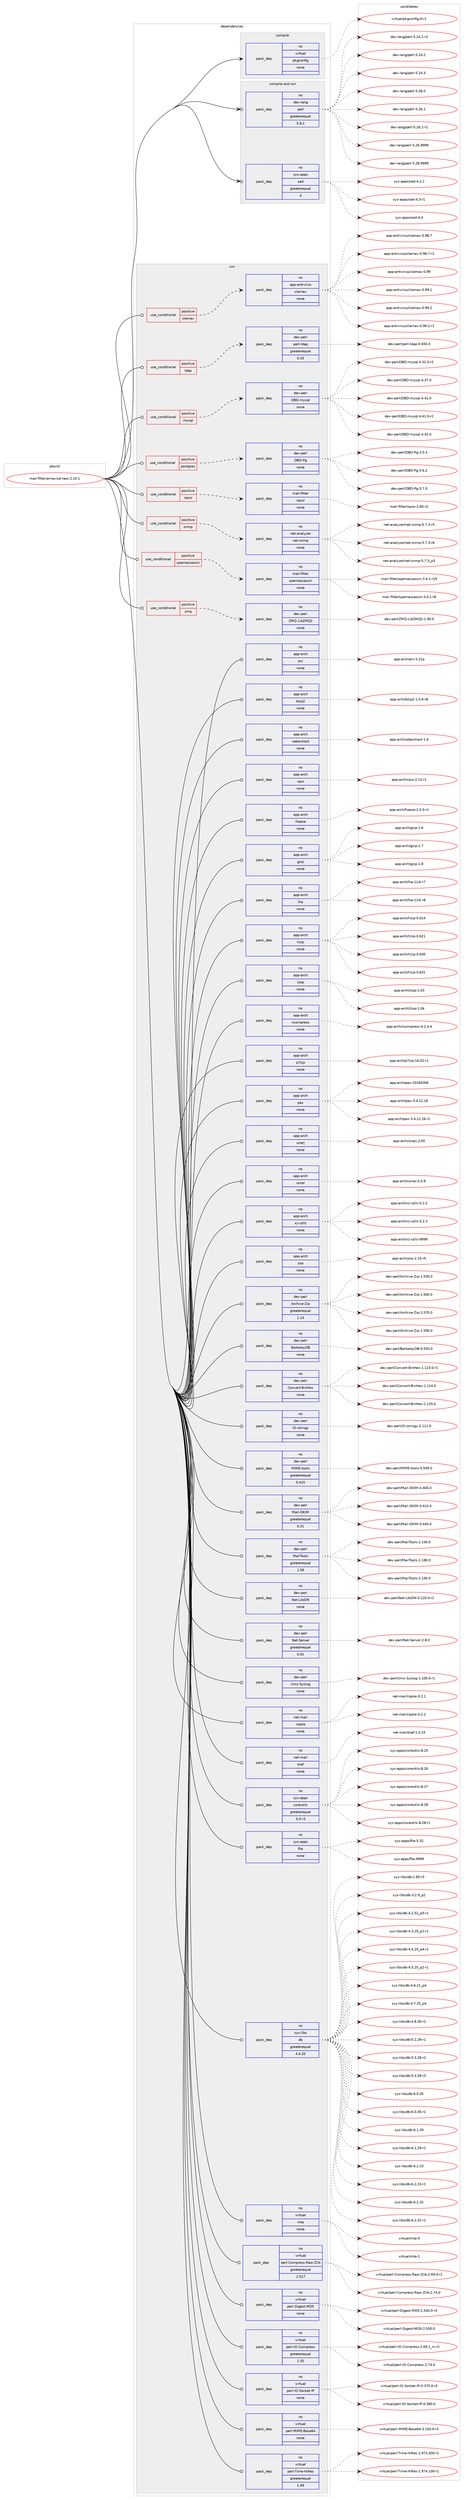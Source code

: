 digraph prolog {

# *************
# Graph options
# *************

newrank=true;
concentrate=true;
compound=true;
graph [rankdir=LR,fontname=Helvetica,fontsize=10,ranksep=1.5];#, ranksep=2.5, nodesep=0.2];
edge  [arrowhead=vee];
node  [fontname=Helvetica,fontsize=10];

# **********
# The ebuild
# **********

subgraph cluster_leftcol {
color=gray;
rank=same;
label=<<i>ebuild</i>>;
id [label="mail-filter/amavisd-new-2.10.1", color=red, width=4, href="../mail-filter/amavisd-new-2.10.1.svg"];
}

# ****************
# The dependencies
# ****************

subgraph cluster_midcol {
color=gray;
label=<<i>dependencies</i>>;
subgraph cluster_compile {
fillcolor="#eeeeee";
style=filled;
label=<<i>compile</i>>;
subgraph pack251275 {
dependency341752 [label=<<TABLE BORDER="0" CELLBORDER="1" CELLSPACING="0" CELLPADDING="4" WIDTH="220"><TR><TD ROWSPAN="6" CELLPADDING="30">pack_dep</TD></TR><TR><TD WIDTH="110">no</TD></TR><TR><TD>virtual</TD></TR><TR><TD>pkgconfig</TD></TR><TR><TD>none</TD></TR><TR><TD></TD></TR></TABLE>>, shape=none, color=blue];
}
id:e -> dependency341752:w [weight=20,style="solid",arrowhead="vee"];
}
subgraph cluster_compileandrun {
fillcolor="#eeeeee";
style=filled;
label=<<i>compile and run</i>>;
subgraph pack251276 {
dependency341753 [label=<<TABLE BORDER="0" CELLBORDER="1" CELLSPACING="0" CELLPADDING="4" WIDTH="220"><TR><TD ROWSPAN="6" CELLPADDING="30">pack_dep</TD></TR><TR><TD WIDTH="110">no</TD></TR><TR><TD>dev-lang</TD></TR><TR><TD>perl</TD></TR><TR><TD>greaterequal</TD></TR><TR><TD>5.8.2</TD></TR></TABLE>>, shape=none, color=blue];
}
id:e -> dependency341753:w [weight=20,style="solid",arrowhead="odotvee"];
subgraph pack251277 {
dependency341754 [label=<<TABLE BORDER="0" CELLBORDER="1" CELLSPACING="0" CELLPADDING="4" WIDTH="220"><TR><TD ROWSPAN="6" CELLPADDING="30">pack_dep</TD></TR><TR><TD WIDTH="110">no</TD></TR><TR><TD>sys-apps</TD></TR><TR><TD>sed</TD></TR><TR><TD>greaterequal</TD></TR><TR><TD>4</TD></TR></TABLE>>, shape=none, color=blue];
}
id:e -> dependency341754:w [weight=20,style="solid",arrowhead="odotvee"];
}
subgraph cluster_run {
fillcolor="#eeeeee";
style=filled;
label=<<i>run</i>>;
subgraph cond85372 {
dependency341755 [label=<<TABLE BORDER="0" CELLBORDER="1" CELLSPACING="0" CELLPADDING="4"><TR><TD ROWSPAN="3" CELLPADDING="10">use_conditional</TD></TR><TR><TD>positive</TD></TR><TR><TD>clamav</TD></TR></TABLE>>, shape=none, color=red];
subgraph pack251278 {
dependency341756 [label=<<TABLE BORDER="0" CELLBORDER="1" CELLSPACING="0" CELLPADDING="4" WIDTH="220"><TR><TD ROWSPAN="6" CELLPADDING="30">pack_dep</TD></TR><TR><TD WIDTH="110">no</TD></TR><TR><TD>app-antivirus</TD></TR><TR><TD>clamav</TD></TR><TR><TD>none</TD></TR><TR><TD></TD></TR></TABLE>>, shape=none, color=blue];
}
dependency341755:e -> dependency341756:w [weight=20,style="dashed",arrowhead="vee"];
}
id:e -> dependency341755:w [weight=20,style="solid",arrowhead="odot"];
subgraph cond85373 {
dependency341757 [label=<<TABLE BORDER="0" CELLBORDER="1" CELLSPACING="0" CELLPADDING="4"><TR><TD ROWSPAN="3" CELLPADDING="10">use_conditional</TD></TR><TR><TD>positive</TD></TR><TR><TD>ldap</TD></TR></TABLE>>, shape=none, color=red];
subgraph pack251279 {
dependency341758 [label=<<TABLE BORDER="0" CELLBORDER="1" CELLSPACING="0" CELLPADDING="4" WIDTH="220"><TR><TD ROWSPAN="6" CELLPADDING="30">pack_dep</TD></TR><TR><TD WIDTH="110">no</TD></TR><TR><TD>dev-perl</TD></TR><TR><TD>perl-ldap</TD></TR><TR><TD>greaterequal</TD></TR><TR><TD>0.33</TD></TR></TABLE>>, shape=none, color=blue];
}
dependency341757:e -> dependency341758:w [weight=20,style="dashed",arrowhead="vee"];
}
id:e -> dependency341757:w [weight=20,style="solid",arrowhead="odot"];
subgraph cond85374 {
dependency341759 [label=<<TABLE BORDER="0" CELLBORDER="1" CELLSPACING="0" CELLPADDING="4"><TR><TD ROWSPAN="3" CELLPADDING="10">use_conditional</TD></TR><TR><TD>positive</TD></TR><TR><TD>mysql</TD></TR></TABLE>>, shape=none, color=red];
subgraph pack251280 {
dependency341760 [label=<<TABLE BORDER="0" CELLBORDER="1" CELLSPACING="0" CELLPADDING="4" WIDTH="220"><TR><TD ROWSPAN="6" CELLPADDING="30">pack_dep</TD></TR><TR><TD WIDTH="110">no</TD></TR><TR><TD>dev-perl</TD></TR><TR><TD>DBD-mysql</TD></TR><TR><TD>none</TD></TR><TR><TD></TD></TR></TABLE>>, shape=none, color=blue];
}
dependency341759:e -> dependency341760:w [weight=20,style="dashed",arrowhead="vee"];
}
id:e -> dependency341759:w [weight=20,style="solid",arrowhead="odot"];
subgraph cond85375 {
dependency341761 [label=<<TABLE BORDER="0" CELLBORDER="1" CELLSPACING="0" CELLPADDING="4"><TR><TD ROWSPAN="3" CELLPADDING="10">use_conditional</TD></TR><TR><TD>positive</TD></TR><TR><TD>postgres</TD></TR></TABLE>>, shape=none, color=red];
subgraph pack251281 {
dependency341762 [label=<<TABLE BORDER="0" CELLBORDER="1" CELLSPACING="0" CELLPADDING="4" WIDTH="220"><TR><TD ROWSPAN="6" CELLPADDING="30">pack_dep</TD></TR><TR><TD WIDTH="110">no</TD></TR><TR><TD>dev-perl</TD></TR><TR><TD>DBD-Pg</TD></TR><TR><TD>none</TD></TR><TR><TD></TD></TR></TABLE>>, shape=none, color=blue];
}
dependency341761:e -> dependency341762:w [weight=20,style="dashed",arrowhead="vee"];
}
id:e -> dependency341761:w [weight=20,style="solid",arrowhead="odot"];
subgraph cond85376 {
dependency341763 [label=<<TABLE BORDER="0" CELLBORDER="1" CELLSPACING="0" CELLPADDING="4"><TR><TD ROWSPAN="3" CELLPADDING="10">use_conditional</TD></TR><TR><TD>positive</TD></TR><TR><TD>razor</TD></TR></TABLE>>, shape=none, color=red];
subgraph pack251282 {
dependency341764 [label=<<TABLE BORDER="0" CELLBORDER="1" CELLSPACING="0" CELLPADDING="4" WIDTH="220"><TR><TD ROWSPAN="6" CELLPADDING="30">pack_dep</TD></TR><TR><TD WIDTH="110">no</TD></TR><TR><TD>mail-filter</TD></TR><TR><TD>razor</TD></TR><TR><TD>none</TD></TR><TR><TD></TD></TR></TABLE>>, shape=none, color=blue];
}
dependency341763:e -> dependency341764:w [weight=20,style="dashed",arrowhead="vee"];
}
id:e -> dependency341763:w [weight=20,style="solid",arrowhead="odot"];
subgraph cond85377 {
dependency341765 [label=<<TABLE BORDER="0" CELLBORDER="1" CELLSPACING="0" CELLPADDING="4"><TR><TD ROWSPAN="3" CELLPADDING="10">use_conditional</TD></TR><TR><TD>positive</TD></TR><TR><TD>snmp</TD></TR></TABLE>>, shape=none, color=red];
subgraph pack251283 {
dependency341766 [label=<<TABLE BORDER="0" CELLBORDER="1" CELLSPACING="0" CELLPADDING="4" WIDTH="220"><TR><TD ROWSPAN="6" CELLPADDING="30">pack_dep</TD></TR><TR><TD WIDTH="110">no</TD></TR><TR><TD>net-analyzer</TD></TR><TR><TD>net-snmp</TD></TR><TR><TD>none</TD></TR><TR><TD></TD></TR></TABLE>>, shape=none, color=blue];
}
dependency341765:e -> dependency341766:w [weight=20,style="dashed",arrowhead="vee"];
}
id:e -> dependency341765:w [weight=20,style="solid",arrowhead="odot"];
subgraph cond85378 {
dependency341767 [label=<<TABLE BORDER="0" CELLBORDER="1" CELLSPACING="0" CELLPADDING="4"><TR><TD ROWSPAN="3" CELLPADDING="10">use_conditional</TD></TR><TR><TD>positive</TD></TR><TR><TD>spamassassin</TD></TR></TABLE>>, shape=none, color=red];
subgraph pack251284 {
dependency341768 [label=<<TABLE BORDER="0" CELLBORDER="1" CELLSPACING="0" CELLPADDING="4" WIDTH="220"><TR><TD ROWSPAN="6" CELLPADDING="30">pack_dep</TD></TR><TR><TD WIDTH="110">no</TD></TR><TR><TD>mail-filter</TD></TR><TR><TD>spamassassin</TD></TR><TR><TD>none</TD></TR><TR><TD></TD></TR></TABLE>>, shape=none, color=blue];
}
dependency341767:e -> dependency341768:w [weight=20,style="dashed",arrowhead="vee"];
}
id:e -> dependency341767:w [weight=20,style="solid",arrowhead="odot"];
subgraph cond85379 {
dependency341769 [label=<<TABLE BORDER="0" CELLBORDER="1" CELLSPACING="0" CELLPADDING="4"><TR><TD ROWSPAN="3" CELLPADDING="10">use_conditional</TD></TR><TR><TD>positive</TD></TR><TR><TD>zmq</TD></TR></TABLE>>, shape=none, color=red];
subgraph pack251285 {
dependency341770 [label=<<TABLE BORDER="0" CELLBORDER="1" CELLSPACING="0" CELLPADDING="4" WIDTH="220"><TR><TD ROWSPAN="6" CELLPADDING="30">pack_dep</TD></TR><TR><TD WIDTH="110">no</TD></TR><TR><TD>dev-perl</TD></TR><TR><TD>ZMQ-LibZMQ2</TD></TR><TR><TD>none</TD></TR><TR><TD></TD></TR></TABLE>>, shape=none, color=blue];
}
dependency341769:e -> dependency341770:w [weight=20,style="dashed",arrowhead="vee"];
}
id:e -> dependency341769:w [weight=20,style="solid",arrowhead="odot"];
subgraph pack251286 {
dependency341771 [label=<<TABLE BORDER="0" CELLBORDER="1" CELLSPACING="0" CELLPADDING="4" WIDTH="220"><TR><TD ROWSPAN="6" CELLPADDING="30">pack_dep</TD></TR><TR><TD WIDTH="110">no</TD></TR><TR><TD>app-arch</TD></TR><TR><TD>arc</TD></TR><TR><TD>none</TD></TR><TR><TD></TD></TR></TABLE>>, shape=none, color=blue];
}
id:e -> dependency341771:w [weight=20,style="solid",arrowhead="odot"];
subgraph pack251287 {
dependency341772 [label=<<TABLE BORDER="0" CELLBORDER="1" CELLSPACING="0" CELLPADDING="4" WIDTH="220"><TR><TD ROWSPAN="6" CELLPADDING="30">pack_dep</TD></TR><TR><TD WIDTH="110">no</TD></TR><TR><TD>app-arch</TD></TR><TR><TD>bzip2</TD></TR><TR><TD>none</TD></TR><TR><TD></TD></TR></TABLE>>, shape=none, color=blue];
}
id:e -> dependency341772:w [weight=20,style="solid",arrowhead="odot"];
subgraph pack251288 {
dependency341773 [label=<<TABLE BORDER="0" CELLBORDER="1" CELLSPACING="0" CELLPADDING="4" WIDTH="220"><TR><TD ROWSPAN="6" CELLPADDING="30">pack_dep</TD></TR><TR><TD WIDTH="110">no</TD></TR><TR><TD>app-arch</TD></TR><TR><TD>cabextract</TD></TR><TR><TD>none</TD></TR><TR><TD></TD></TR></TABLE>>, shape=none, color=blue];
}
id:e -> dependency341773:w [weight=20,style="solid",arrowhead="odot"];
subgraph pack251289 {
dependency341774 [label=<<TABLE BORDER="0" CELLBORDER="1" CELLSPACING="0" CELLPADDING="4" WIDTH="220"><TR><TD ROWSPAN="6" CELLPADDING="30">pack_dep</TD></TR><TR><TD WIDTH="110">no</TD></TR><TR><TD>app-arch</TD></TR><TR><TD>cpio</TD></TR><TR><TD>none</TD></TR><TR><TD></TD></TR></TABLE>>, shape=none, color=blue];
}
id:e -> dependency341774:w [weight=20,style="solid",arrowhead="odot"];
subgraph pack251290 {
dependency341775 [label=<<TABLE BORDER="0" CELLBORDER="1" CELLSPACING="0" CELLPADDING="4" WIDTH="220"><TR><TD ROWSPAN="6" CELLPADDING="30">pack_dep</TD></TR><TR><TD WIDTH="110">no</TD></TR><TR><TD>app-arch</TD></TR><TR><TD>freeze</TD></TR><TR><TD>none</TD></TR><TR><TD></TD></TR></TABLE>>, shape=none, color=blue];
}
id:e -> dependency341775:w [weight=20,style="solid",arrowhead="odot"];
subgraph pack251291 {
dependency341776 [label=<<TABLE BORDER="0" CELLBORDER="1" CELLSPACING="0" CELLPADDING="4" WIDTH="220"><TR><TD ROWSPAN="6" CELLPADDING="30">pack_dep</TD></TR><TR><TD WIDTH="110">no</TD></TR><TR><TD>app-arch</TD></TR><TR><TD>gzip</TD></TR><TR><TD>none</TD></TR><TR><TD></TD></TR></TABLE>>, shape=none, color=blue];
}
id:e -> dependency341776:w [weight=20,style="solid",arrowhead="odot"];
subgraph pack251292 {
dependency341777 [label=<<TABLE BORDER="0" CELLBORDER="1" CELLSPACING="0" CELLPADDING="4" WIDTH="220"><TR><TD ROWSPAN="6" CELLPADDING="30">pack_dep</TD></TR><TR><TD WIDTH="110">no</TD></TR><TR><TD>app-arch</TD></TR><TR><TD>lha</TD></TR><TR><TD>none</TD></TR><TR><TD></TD></TR></TABLE>>, shape=none, color=blue];
}
id:e -> dependency341777:w [weight=20,style="solid",arrowhead="odot"];
subgraph pack251293 {
dependency341778 [label=<<TABLE BORDER="0" CELLBORDER="1" CELLSPACING="0" CELLPADDING="4" WIDTH="220"><TR><TD ROWSPAN="6" CELLPADDING="30">pack_dep</TD></TR><TR><TD WIDTH="110">no</TD></TR><TR><TD>app-arch</TD></TR><TR><TD>lrzip</TD></TR><TR><TD>none</TD></TR><TR><TD></TD></TR></TABLE>>, shape=none, color=blue];
}
id:e -> dependency341778:w [weight=20,style="solid",arrowhead="odot"];
subgraph pack251294 {
dependency341779 [label=<<TABLE BORDER="0" CELLBORDER="1" CELLSPACING="0" CELLPADDING="4" WIDTH="220"><TR><TD ROWSPAN="6" CELLPADDING="30">pack_dep</TD></TR><TR><TD WIDTH="110">no</TD></TR><TR><TD>app-arch</TD></TR><TR><TD>lzop</TD></TR><TR><TD>none</TD></TR><TR><TD></TD></TR></TABLE>>, shape=none, color=blue];
}
id:e -> dependency341779:w [weight=20,style="solid",arrowhead="odot"];
subgraph pack251295 {
dependency341780 [label=<<TABLE BORDER="0" CELLBORDER="1" CELLSPACING="0" CELLPADDING="4" WIDTH="220"><TR><TD ROWSPAN="6" CELLPADDING="30">pack_dep</TD></TR><TR><TD WIDTH="110">no</TD></TR><TR><TD>app-arch</TD></TR><TR><TD>ncompress</TD></TR><TR><TD>none</TD></TR><TR><TD></TD></TR></TABLE>>, shape=none, color=blue];
}
id:e -> dependency341780:w [weight=20,style="solid",arrowhead="odot"];
subgraph pack251296 {
dependency341781 [label=<<TABLE BORDER="0" CELLBORDER="1" CELLSPACING="0" CELLPADDING="4" WIDTH="220"><TR><TD ROWSPAN="6" CELLPADDING="30">pack_dep</TD></TR><TR><TD WIDTH="110">no</TD></TR><TR><TD>app-arch</TD></TR><TR><TD>p7zip</TD></TR><TR><TD>none</TD></TR><TR><TD></TD></TR></TABLE>>, shape=none, color=blue];
}
id:e -> dependency341781:w [weight=20,style="solid",arrowhead="odot"];
subgraph pack251297 {
dependency341782 [label=<<TABLE BORDER="0" CELLBORDER="1" CELLSPACING="0" CELLPADDING="4" WIDTH="220"><TR><TD ROWSPAN="6" CELLPADDING="30">pack_dep</TD></TR><TR><TD WIDTH="110">no</TD></TR><TR><TD>app-arch</TD></TR><TR><TD>pax</TD></TR><TR><TD>none</TD></TR><TR><TD></TD></TR></TABLE>>, shape=none, color=blue];
}
id:e -> dependency341782:w [weight=20,style="solid",arrowhead="odot"];
subgraph pack251298 {
dependency341783 [label=<<TABLE BORDER="0" CELLBORDER="1" CELLSPACING="0" CELLPADDING="4" WIDTH="220"><TR><TD ROWSPAN="6" CELLPADDING="30">pack_dep</TD></TR><TR><TD WIDTH="110">no</TD></TR><TR><TD>app-arch</TD></TR><TR><TD>unarj</TD></TR><TR><TD>none</TD></TR><TR><TD></TD></TR></TABLE>>, shape=none, color=blue];
}
id:e -> dependency341783:w [weight=20,style="solid",arrowhead="odot"];
subgraph pack251299 {
dependency341784 [label=<<TABLE BORDER="0" CELLBORDER="1" CELLSPACING="0" CELLPADDING="4" WIDTH="220"><TR><TD ROWSPAN="6" CELLPADDING="30">pack_dep</TD></TR><TR><TD WIDTH="110">no</TD></TR><TR><TD>app-arch</TD></TR><TR><TD>unrar</TD></TR><TR><TD>none</TD></TR><TR><TD></TD></TR></TABLE>>, shape=none, color=blue];
}
id:e -> dependency341784:w [weight=20,style="solid",arrowhead="odot"];
subgraph pack251300 {
dependency341785 [label=<<TABLE BORDER="0" CELLBORDER="1" CELLSPACING="0" CELLPADDING="4" WIDTH="220"><TR><TD ROWSPAN="6" CELLPADDING="30">pack_dep</TD></TR><TR><TD WIDTH="110">no</TD></TR><TR><TD>app-arch</TD></TR><TR><TD>xz-utils</TD></TR><TR><TD>none</TD></TR><TR><TD></TD></TR></TABLE>>, shape=none, color=blue];
}
id:e -> dependency341785:w [weight=20,style="solid",arrowhead="odot"];
subgraph pack251301 {
dependency341786 [label=<<TABLE BORDER="0" CELLBORDER="1" CELLSPACING="0" CELLPADDING="4" WIDTH="220"><TR><TD ROWSPAN="6" CELLPADDING="30">pack_dep</TD></TR><TR><TD WIDTH="110">no</TD></TR><TR><TD>app-arch</TD></TR><TR><TD>zoo</TD></TR><TR><TD>none</TD></TR><TR><TD></TD></TR></TABLE>>, shape=none, color=blue];
}
id:e -> dependency341786:w [weight=20,style="solid",arrowhead="odot"];
subgraph pack251302 {
dependency341787 [label=<<TABLE BORDER="0" CELLBORDER="1" CELLSPACING="0" CELLPADDING="4" WIDTH="220"><TR><TD ROWSPAN="6" CELLPADDING="30">pack_dep</TD></TR><TR><TD WIDTH="110">no</TD></TR><TR><TD>dev-perl</TD></TR><TR><TD>Archive-Zip</TD></TR><TR><TD>greaterequal</TD></TR><TR><TD>1.14</TD></TR></TABLE>>, shape=none, color=blue];
}
id:e -> dependency341787:w [weight=20,style="solid",arrowhead="odot"];
subgraph pack251303 {
dependency341788 [label=<<TABLE BORDER="0" CELLBORDER="1" CELLSPACING="0" CELLPADDING="4" WIDTH="220"><TR><TD ROWSPAN="6" CELLPADDING="30">pack_dep</TD></TR><TR><TD WIDTH="110">no</TD></TR><TR><TD>dev-perl</TD></TR><TR><TD>BerkeleyDB</TD></TR><TR><TD>none</TD></TR><TR><TD></TD></TR></TABLE>>, shape=none, color=blue];
}
id:e -> dependency341788:w [weight=20,style="solid",arrowhead="odot"];
subgraph pack251304 {
dependency341789 [label=<<TABLE BORDER="0" CELLBORDER="1" CELLSPACING="0" CELLPADDING="4" WIDTH="220"><TR><TD ROWSPAN="6" CELLPADDING="30">pack_dep</TD></TR><TR><TD WIDTH="110">no</TD></TR><TR><TD>dev-perl</TD></TR><TR><TD>Convert-BinHex</TD></TR><TR><TD>none</TD></TR><TR><TD></TD></TR></TABLE>>, shape=none, color=blue];
}
id:e -> dependency341789:w [weight=20,style="solid",arrowhead="odot"];
subgraph pack251305 {
dependency341790 [label=<<TABLE BORDER="0" CELLBORDER="1" CELLSPACING="0" CELLPADDING="4" WIDTH="220"><TR><TD ROWSPAN="6" CELLPADDING="30">pack_dep</TD></TR><TR><TD WIDTH="110">no</TD></TR><TR><TD>dev-perl</TD></TR><TR><TD>IO-stringy</TD></TR><TR><TD>none</TD></TR><TR><TD></TD></TR></TABLE>>, shape=none, color=blue];
}
id:e -> dependency341790:w [weight=20,style="solid",arrowhead="odot"];
subgraph pack251306 {
dependency341791 [label=<<TABLE BORDER="0" CELLBORDER="1" CELLSPACING="0" CELLPADDING="4" WIDTH="220"><TR><TD ROWSPAN="6" CELLPADDING="30">pack_dep</TD></TR><TR><TD WIDTH="110">no</TD></TR><TR><TD>dev-perl</TD></TR><TR><TD>MIME-tools</TD></TR><TR><TD>greaterequal</TD></TR><TR><TD>5.415</TD></TR></TABLE>>, shape=none, color=blue];
}
id:e -> dependency341791:w [weight=20,style="solid",arrowhead="odot"];
subgraph pack251307 {
dependency341792 [label=<<TABLE BORDER="0" CELLBORDER="1" CELLSPACING="0" CELLPADDING="4" WIDTH="220"><TR><TD ROWSPAN="6" CELLPADDING="30">pack_dep</TD></TR><TR><TD WIDTH="110">no</TD></TR><TR><TD>dev-perl</TD></TR><TR><TD>Mail-DKIM</TD></TR><TR><TD>greaterequal</TD></TR><TR><TD>0.31</TD></TR></TABLE>>, shape=none, color=blue];
}
id:e -> dependency341792:w [weight=20,style="solid",arrowhead="odot"];
subgraph pack251308 {
dependency341793 [label=<<TABLE BORDER="0" CELLBORDER="1" CELLSPACING="0" CELLPADDING="4" WIDTH="220"><TR><TD ROWSPAN="6" CELLPADDING="30">pack_dep</TD></TR><TR><TD WIDTH="110">no</TD></TR><TR><TD>dev-perl</TD></TR><TR><TD>MailTools</TD></TR><TR><TD>greaterequal</TD></TR><TR><TD>1.58</TD></TR></TABLE>>, shape=none, color=blue];
}
id:e -> dependency341793:w [weight=20,style="solid",arrowhead="odot"];
subgraph pack251309 {
dependency341794 [label=<<TABLE BORDER="0" CELLBORDER="1" CELLSPACING="0" CELLPADDING="4" WIDTH="220"><TR><TD ROWSPAN="6" CELLPADDING="30">pack_dep</TD></TR><TR><TD WIDTH="110">no</TD></TR><TR><TD>dev-perl</TD></TR><TR><TD>Net-LibIDN</TD></TR><TR><TD>none</TD></TR><TR><TD></TD></TR></TABLE>>, shape=none, color=blue];
}
id:e -> dependency341794:w [weight=20,style="solid",arrowhead="odot"];
subgraph pack251310 {
dependency341795 [label=<<TABLE BORDER="0" CELLBORDER="1" CELLSPACING="0" CELLPADDING="4" WIDTH="220"><TR><TD ROWSPAN="6" CELLPADDING="30">pack_dep</TD></TR><TR><TD WIDTH="110">no</TD></TR><TR><TD>dev-perl</TD></TR><TR><TD>Net-Server</TD></TR><TR><TD>greaterequal</TD></TR><TR><TD>0.91</TD></TR></TABLE>>, shape=none, color=blue];
}
id:e -> dependency341795:w [weight=20,style="solid",arrowhead="odot"];
subgraph pack251311 {
dependency341796 [label=<<TABLE BORDER="0" CELLBORDER="1" CELLSPACING="0" CELLPADDING="4" WIDTH="220"><TR><TD ROWSPAN="6" CELLPADDING="30">pack_dep</TD></TR><TR><TD WIDTH="110">no</TD></TR><TR><TD>dev-perl</TD></TR><TR><TD>Unix-Syslog</TD></TR><TR><TD>none</TD></TR><TR><TD></TD></TR></TABLE>>, shape=none, color=blue];
}
id:e -> dependency341796:w [weight=20,style="solid",arrowhead="odot"];
subgraph pack251312 {
dependency341797 [label=<<TABLE BORDER="0" CELLBORDER="1" CELLSPACING="0" CELLPADDING="4" WIDTH="220"><TR><TD ROWSPAN="6" CELLPADDING="30">pack_dep</TD></TR><TR><TD WIDTH="110">no</TD></TR><TR><TD>net-mail</TD></TR><TR><TD>ripole</TD></TR><TR><TD>none</TD></TR><TR><TD></TD></TR></TABLE>>, shape=none, color=blue];
}
id:e -> dependency341797:w [weight=20,style="solid",arrowhead="odot"];
subgraph pack251313 {
dependency341798 [label=<<TABLE BORDER="0" CELLBORDER="1" CELLSPACING="0" CELLPADDING="4" WIDTH="220"><TR><TD ROWSPAN="6" CELLPADDING="30">pack_dep</TD></TR><TR><TD WIDTH="110">no</TD></TR><TR><TD>net-mail</TD></TR><TR><TD>tnef</TD></TR><TR><TD>none</TD></TR><TR><TD></TD></TR></TABLE>>, shape=none, color=blue];
}
id:e -> dependency341798:w [weight=20,style="solid",arrowhead="odot"];
subgraph pack251314 {
dependency341799 [label=<<TABLE BORDER="0" CELLBORDER="1" CELLSPACING="0" CELLPADDING="4" WIDTH="220"><TR><TD ROWSPAN="6" CELLPADDING="30">pack_dep</TD></TR><TR><TD WIDTH="110">no</TD></TR><TR><TD>sys-apps</TD></TR><TR><TD>coreutils</TD></TR><TR><TD>greaterequal</TD></TR><TR><TD>5.0-r3</TD></TR></TABLE>>, shape=none, color=blue];
}
id:e -> dependency341799:w [weight=20,style="solid",arrowhead="odot"];
subgraph pack251315 {
dependency341800 [label=<<TABLE BORDER="0" CELLBORDER="1" CELLSPACING="0" CELLPADDING="4" WIDTH="220"><TR><TD ROWSPAN="6" CELLPADDING="30">pack_dep</TD></TR><TR><TD WIDTH="110">no</TD></TR><TR><TD>sys-apps</TD></TR><TR><TD>file</TD></TR><TR><TD>none</TD></TR><TR><TD></TD></TR></TABLE>>, shape=none, color=blue];
}
id:e -> dependency341800:w [weight=20,style="solid",arrowhead="odot"];
subgraph pack251316 {
dependency341801 [label=<<TABLE BORDER="0" CELLBORDER="1" CELLSPACING="0" CELLPADDING="4" WIDTH="220"><TR><TD ROWSPAN="6" CELLPADDING="30">pack_dep</TD></TR><TR><TD WIDTH="110">no</TD></TR><TR><TD>sys-libs</TD></TR><TR><TD>db</TD></TR><TR><TD>greaterequal</TD></TR><TR><TD>4.4.20</TD></TR></TABLE>>, shape=none, color=blue];
}
id:e -> dependency341801:w [weight=20,style="solid",arrowhead="odot"];
subgraph pack251317 {
dependency341802 [label=<<TABLE BORDER="0" CELLBORDER="1" CELLSPACING="0" CELLPADDING="4" WIDTH="220"><TR><TD ROWSPAN="6" CELLPADDING="30">pack_dep</TD></TR><TR><TD WIDTH="110">no</TD></TR><TR><TD>virtual</TD></TR><TR><TD>mta</TD></TR><TR><TD>none</TD></TR><TR><TD></TD></TR></TABLE>>, shape=none, color=blue];
}
id:e -> dependency341802:w [weight=20,style="solid",arrowhead="odot"];
subgraph pack251318 {
dependency341803 [label=<<TABLE BORDER="0" CELLBORDER="1" CELLSPACING="0" CELLPADDING="4" WIDTH="220"><TR><TD ROWSPAN="6" CELLPADDING="30">pack_dep</TD></TR><TR><TD WIDTH="110">no</TD></TR><TR><TD>virtual</TD></TR><TR><TD>perl-Compress-Raw-Zlib</TD></TR><TR><TD>greaterequal</TD></TR><TR><TD>2.017</TD></TR></TABLE>>, shape=none, color=blue];
}
id:e -> dependency341803:w [weight=20,style="solid",arrowhead="odot"];
subgraph pack251319 {
dependency341804 [label=<<TABLE BORDER="0" CELLBORDER="1" CELLSPACING="0" CELLPADDING="4" WIDTH="220"><TR><TD ROWSPAN="6" CELLPADDING="30">pack_dep</TD></TR><TR><TD WIDTH="110">no</TD></TR><TR><TD>virtual</TD></TR><TR><TD>perl-Digest-MD5</TD></TR><TR><TD>none</TD></TR><TR><TD></TD></TR></TABLE>>, shape=none, color=blue];
}
id:e -> dependency341804:w [weight=20,style="solid",arrowhead="odot"];
subgraph pack251320 {
dependency341805 [label=<<TABLE BORDER="0" CELLBORDER="1" CELLSPACING="0" CELLPADDING="4" WIDTH="220"><TR><TD ROWSPAN="6" CELLPADDING="30">pack_dep</TD></TR><TR><TD WIDTH="110">no</TD></TR><TR><TD>virtual</TD></TR><TR><TD>perl-IO-Compress</TD></TR><TR><TD>greaterequal</TD></TR><TR><TD>1.35</TD></TR></TABLE>>, shape=none, color=blue];
}
id:e -> dependency341805:w [weight=20,style="solid",arrowhead="odot"];
subgraph pack251321 {
dependency341806 [label=<<TABLE BORDER="0" CELLBORDER="1" CELLSPACING="0" CELLPADDING="4" WIDTH="220"><TR><TD ROWSPAN="6" CELLPADDING="30">pack_dep</TD></TR><TR><TD WIDTH="110">no</TD></TR><TR><TD>virtual</TD></TR><TR><TD>perl-IO-Socket-IP</TD></TR><TR><TD>none</TD></TR><TR><TD></TD></TR></TABLE>>, shape=none, color=blue];
}
id:e -> dependency341806:w [weight=20,style="solid",arrowhead="odot"];
subgraph pack251322 {
dependency341807 [label=<<TABLE BORDER="0" CELLBORDER="1" CELLSPACING="0" CELLPADDING="4" WIDTH="220"><TR><TD ROWSPAN="6" CELLPADDING="30">pack_dep</TD></TR><TR><TD WIDTH="110">no</TD></TR><TR><TD>virtual</TD></TR><TR><TD>perl-MIME-Base64</TD></TR><TR><TD>none</TD></TR><TR><TD></TD></TR></TABLE>>, shape=none, color=blue];
}
id:e -> dependency341807:w [weight=20,style="solid",arrowhead="odot"];
subgraph pack251323 {
dependency341808 [label=<<TABLE BORDER="0" CELLBORDER="1" CELLSPACING="0" CELLPADDING="4" WIDTH="220"><TR><TD ROWSPAN="6" CELLPADDING="30">pack_dep</TD></TR><TR><TD WIDTH="110">no</TD></TR><TR><TD>virtual</TD></TR><TR><TD>perl-Time-HiRes</TD></TR><TR><TD>greaterequal</TD></TR><TR><TD>1.49</TD></TR></TABLE>>, shape=none, color=blue];
}
id:e -> dependency341808:w [weight=20,style="solid",arrowhead="odot"];
}
}

# **************
# The candidates
# **************

subgraph cluster_choices {
rank=same;
color=gray;
label=<<i>candidates</i>>;

subgraph choice251275 {
color=black;
nodesep=1;
choice11810511411611797108471121071039911111010210510345484511449 [label="virtual/pkgconfig-0-r1", color=red, width=4,href="../virtual/pkgconfig-0-r1.svg"];
dependency341752:e -> choice11810511411611797108471121071039911111010210510345484511449:w [style=dotted,weight="100"];
}
subgraph choice251276 {
color=black;
nodesep=1;
choice100101118451089711010347112101114108455346505246494511450 [label="dev-lang/perl-5.24.1-r2", color=red, width=4,href="../dev-lang/perl-5.24.1-r2.svg"];
choice10010111845108971101034711210111410845534650524650 [label="dev-lang/perl-5.24.2", color=red, width=4,href="../dev-lang/perl-5.24.2.svg"];
choice10010111845108971101034711210111410845534650524651 [label="dev-lang/perl-5.24.3", color=red, width=4,href="../dev-lang/perl-5.24.3.svg"];
choice10010111845108971101034711210111410845534650544648 [label="dev-lang/perl-5.26.0", color=red, width=4,href="../dev-lang/perl-5.26.0.svg"];
choice10010111845108971101034711210111410845534650544649 [label="dev-lang/perl-5.26.1", color=red, width=4,href="../dev-lang/perl-5.26.1.svg"];
choice100101118451089711010347112101114108455346505446494511449 [label="dev-lang/perl-5.26.1-r1", color=red, width=4,href="../dev-lang/perl-5.26.1-r1.svg"];
choice10010111845108971101034711210111410845534650544657575757 [label="dev-lang/perl-5.26.9999", color=red, width=4,href="../dev-lang/perl-5.26.9999.svg"];
choice10010111845108971101034711210111410845534650564657575757 [label="dev-lang/perl-5.28.9999", color=red, width=4,href="../dev-lang/perl-5.28.9999.svg"];
dependency341753:e -> choice100101118451089711010347112101114108455346505246494511450:w [style=dotted,weight="100"];
dependency341753:e -> choice10010111845108971101034711210111410845534650524650:w [style=dotted,weight="100"];
dependency341753:e -> choice10010111845108971101034711210111410845534650524651:w [style=dotted,weight="100"];
dependency341753:e -> choice10010111845108971101034711210111410845534650544648:w [style=dotted,weight="100"];
dependency341753:e -> choice10010111845108971101034711210111410845534650544649:w [style=dotted,weight="100"];
dependency341753:e -> choice100101118451089711010347112101114108455346505446494511449:w [style=dotted,weight="100"];
dependency341753:e -> choice10010111845108971101034711210111410845534650544657575757:w [style=dotted,weight="100"];
dependency341753:e -> choice10010111845108971101034711210111410845534650564657575757:w [style=dotted,weight="100"];
}
subgraph choice251277 {
color=black;
nodesep=1;
choice115121115459711211211547115101100455246504650 [label="sys-apps/sed-4.2.2", color=red, width=4,href="../sys-apps/sed-4.2.2.svg"];
choice115121115459711211211547115101100455246514511449 [label="sys-apps/sed-4.3-r1", color=red, width=4,href="../sys-apps/sed-4.3-r1.svg"];
choice11512111545971121121154711510110045524652 [label="sys-apps/sed-4.4", color=red, width=4,href="../sys-apps/sed-4.4.svg"];
dependency341754:e -> choice115121115459711211211547115101100455246504650:w [style=dotted,weight="100"];
dependency341754:e -> choice115121115459711211211547115101100455246514511449:w [style=dotted,weight="100"];
dependency341754:e -> choice11512111545971121121154711510110045524652:w [style=dotted,weight="100"];
}
subgraph choice251278 {
color=black;
nodesep=1;
choice9711211245971101161051181051141171154799108971099711845484657564655 [label="app-antivirus/clamav-0.98.7", color=red, width=4,href="../app-antivirus/clamav-0.98.7.svg"];
choice97112112459711011610511810511411711547991089710997118454846575646554511449 [label="app-antivirus/clamav-0.98.7-r1", color=red, width=4,href="../app-antivirus/clamav-0.98.7-r1.svg"];
choice971121124597110116105118105114117115479910897109971184548465757 [label="app-antivirus/clamav-0.99", color=red, width=4,href="../app-antivirus/clamav-0.99.svg"];
choice9711211245971101161051181051141171154799108971099711845484657574649 [label="app-antivirus/clamav-0.99.1", color=red, width=4,href="../app-antivirus/clamav-0.99.1.svg"];
choice9711211245971101161051181051141171154799108971099711845484657574650 [label="app-antivirus/clamav-0.99.2", color=red, width=4,href="../app-antivirus/clamav-0.99.2.svg"];
choice97112112459711011610511810511411711547991089710997118454846575746504511449 [label="app-antivirus/clamav-0.99.2-r1", color=red, width=4,href="../app-antivirus/clamav-0.99.2-r1.svg"];
dependency341756:e -> choice9711211245971101161051181051141171154799108971099711845484657564655:w [style=dotted,weight="100"];
dependency341756:e -> choice97112112459711011610511810511411711547991089710997118454846575646554511449:w [style=dotted,weight="100"];
dependency341756:e -> choice971121124597110116105118105114117115479910897109971184548465757:w [style=dotted,weight="100"];
dependency341756:e -> choice9711211245971101161051181051141171154799108971099711845484657574649:w [style=dotted,weight="100"];
dependency341756:e -> choice9711211245971101161051181051141171154799108971099711845484657574650:w [style=dotted,weight="100"];
dependency341756:e -> choice97112112459711011610511810511411711547991089710997118454846575746504511449:w [style=dotted,weight="100"];
}
subgraph choice251279 {
color=black;
nodesep=1;
choice100101118451121011141084711210111410845108100971124548465453484648 [label="dev-perl/perl-ldap-0.650.0", color=red, width=4,href="../dev-perl/perl-ldap-0.650.0.svg"];
dependency341758:e -> choice100101118451121011141084711210111410845108100971124548465453484648:w [style=dotted,weight="100"];
}
subgraph choice251280 {
color=black;
nodesep=1;
choice100101118451121011141084768666845109121115113108455246515046484511450 [label="dev-perl/DBD-mysql-4.32.0-r2", color=red, width=4,href="../dev-perl/DBD-mysql-4.32.0-r2.svg"];
choice10010111845112101114108476866684510912111511310845524651554648 [label="dev-perl/DBD-mysql-4.37.0", color=red, width=4,href="../dev-perl/DBD-mysql-4.37.0.svg"];
choice10010111845112101114108476866684510912111511310845524652494648 [label="dev-perl/DBD-mysql-4.41.0", color=red, width=4,href="../dev-perl/DBD-mysql-4.41.0.svg"];
choice100101118451121011141084768666845109121115113108455246524946484511450 [label="dev-perl/DBD-mysql-4.41.0-r2", color=red, width=4,href="../dev-perl/DBD-mysql-4.41.0-r2.svg"];
choice10010111845112101114108476866684510912111511310845524652504648 [label="dev-perl/DBD-mysql-4.42.0", color=red, width=4,href="../dev-perl/DBD-mysql-4.42.0.svg"];
dependency341760:e -> choice100101118451121011141084768666845109121115113108455246515046484511450:w [style=dotted,weight="100"];
dependency341760:e -> choice10010111845112101114108476866684510912111511310845524651554648:w [style=dotted,weight="100"];
dependency341760:e -> choice10010111845112101114108476866684510912111511310845524652494648:w [style=dotted,weight="100"];
dependency341760:e -> choice100101118451121011141084768666845109121115113108455246524946484511450:w [style=dotted,weight="100"];
dependency341760:e -> choice10010111845112101114108476866684510912111511310845524652504648:w [style=dotted,weight="100"];
}
subgraph choice251281 {
color=black;
nodesep=1;
choice10010111845112101114108476866684580103455146534651 [label="dev-perl/DBD-Pg-3.5.3", color=red, width=4,href="../dev-perl/DBD-Pg-3.5.3.svg"];
choice10010111845112101114108476866684580103455146544650 [label="dev-perl/DBD-Pg-3.6.2", color=red, width=4,href="../dev-perl/DBD-Pg-3.6.2.svg"];
choice10010111845112101114108476866684580103455146554648 [label="dev-perl/DBD-Pg-3.7.0", color=red, width=4,href="../dev-perl/DBD-Pg-3.7.0.svg"];
dependency341762:e -> choice10010111845112101114108476866684580103455146534651:w [style=dotted,weight="100"];
dependency341762:e -> choice10010111845112101114108476866684580103455146544650:w [style=dotted,weight="100"];
dependency341762:e -> choice10010111845112101114108476866684580103455146554648:w [style=dotted,weight="100"];
}
subgraph choice251282 {
color=black;
nodesep=1;
choice1099710510845102105108116101114471149712211111445504656534511450 [label="mail-filter/razor-2.85-r2", color=red, width=4,href="../mail-filter/razor-2.85-r2.svg"];
dependency341764:e -> choice1099710510845102105108116101114471149712211111445504656534511450:w [style=dotted,weight="100"];
}
subgraph choice251283 {
color=black;
nodesep=1;
choice11010111645971109710812112210111447110101116451151101091124553465546514511453 [label="net-analyzer/net-snmp-5.7.3-r5", color=red, width=4,href="../net-analyzer/net-snmp-5.7.3-r5.svg"];
choice11010111645971109710812112210111447110101116451151101091124553465546514511454 [label="net-analyzer/net-snmp-5.7.3-r6", color=red, width=4,href="../net-analyzer/net-snmp-5.7.3-r6.svg"];
choice11010111645971109710812112210111447110101116451151101091124553465546519511251 [label="net-analyzer/net-snmp-5.7.3_p3", color=red, width=4,href="../net-analyzer/net-snmp-5.7.3_p3.svg"];
dependency341766:e -> choice11010111645971109710812112210111447110101116451151101091124553465546514511453:w [style=dotted,weight="100"];
dependency341766:e -> choice11010111645971109710812112210111447110101116451151101091124553465546514511454:w [style=dotted,weight="100"];
dependency341766:e -> choice11010111645971109710812112210111447110101116451151101091124553465546519511251:w [style=dotted,weight="100"];
}
subgraph choice251284 {
color=black;
nodesep=1;
choice109971051084510210510811610111447115112971099711511597115115105110455146524649451144957 [label="mail-filter/spamassassin-3.4.1-r19", color=red, width=4,href="../mail-filter/spamassassin-3.4.1-r19.svg"];
choice1099710510845102105108116101114471151129710997115115971151151051104551465246494511456 [label="mail-filter/spamassassin-3.4.1-r8", color=red, width=4,href="../mail-filter/spamassassin-3.4.1-r8.svg"];
dependency341768:e -> choice109971051084510210510811610111447115112971099711511597115115105110455146524649451144957:w [style=dotted,weight="100"];
dependency341768:e -> choice1099710510845102105108116101114471151129710997115115971151151051104551465246494511456:w [style=dotted,weight="100"];
}
subgraph choice251285 {
color=black;
nodesep=1;
choice10010111845112101114108479077814576105989077815045494657484648 [label="dev-perl/ZMQ-LibZMQ2-1.90.0", color=red, width=4,href="../dev-perl/ZMQ-LibZMQ2-1.90.0.svg"];
dependency341770:e -> choice10010111845112101114108479077814576105989077815045494657484648:w [style=dotted,weight="100"];
}
subgraph choice251286 {
color=black;
nodesep=1;
choice971121124597114991044797114994553465049112 [label="app-arch/arc-5.21p", color=red, width=4,href="../app-arch/arc-5.21p.svg"];
dependency341771:e -> choice971121124597114991044797114994553465049112:w [style=dotted,weight="100"];
}
subgraph choice251287 {
color=black;
nodesep=1;
choice971121124597114991044798122105112504549464846544511456 [label="app-arch/bzip2-1.0.6-r8", color=red, width=4,href="../app-arch/bzip2-1.0.6-r8.svg"];
dependency341772:e -> choice971121124597114991044798122105112504549464846544511456:w [style=dotted,weight="100"];
}
subgraph choice251288 {
color=black;
nodesep=1;
choice9711211245971149910447999798101120116114979911645494654 [label="app-arch/cabextract-1.6", color=red, width=4,href="../app-arch/cabextract-1.6.svg"];
dependency341773:e -> choice9711211245971149910447999798101120116114979911645494654:w [style=dotted,weight="100"];
}
subgraph choice251289 {
color=black;
nodesep=1;
choice97112112459711499104479911210511145504649504511449 [label="app-arch/cpio-2.12-r1", color=red, width=4,href="../app-arch/cpio-2.12-r1.svg"];
dependency341774:e -> choice97112112459711499104479911210511145504649504511449:w [style=dotted,weight="100"];
}
subgraph choice251290 {
color=black;
nodesep=1;
choice97112112459711499104471021141011011221014550465346484511449 [label="app-arch/freeze-2.5.0-r1", color=red, width=4,href="../app-arch/freeze-2.5.0-r1.svg"];
dependency341775:e -> choice97112112459711499104471021141011011221014550465346484511449:w [style=dotted,weight="100"];
}
subgraph choice251291 {
color=black;
nodesep=1;
choice971121124597114991044710312210511245494654 [label="app-arch/gzip-1.6", color=red, width=4,href="../app-arch/gzip-1.6.svg"];
choice971121124597114991044710312210511245494655 [label="app-arch/gzip-1.7", color=red, width=4,href="../app-arch/gzip-1.7.svg"];
choice971121124597114991044710312210511245494656 [label="app-arch/gzip-1.8", color=red, width=4,href="../app-arch/gzip-1.8.svg"];
dependency341776:e -> choice971121124597114991044710312210511245494654:w [style=dotted,weight="100"];
dependency341776:e -> choice971121124597114991044710312210511245494655:w [style=dotted,weight="100"];
dependency341776:e -> choice971121124597114991044710312210511245494656:w [style=dotted,weight="100"];
}
subgraph choice251292 {
color=black;
nodesep=1;
choice971121124597114991044710810497454949521054511455 [label="app-arch/lha-114i-r7", color=red, width=4,href="../app-arch/lha-114i-r7.svg"];
choice971121124597114991044710810497454949521054511456 [label="app-arch/lha-114i-r8", color=red, width=4,href="../app-arch/lha-114i-r8.svg"];
dependency341777:e -> choice971121124597114991044710810497454949521054511455:w [style=dotted,weight="100"];
dependency341777:e -> choice971121124597114991044710810497454949521054511456:w [style=dotted,weight="100"];
}
subgraph choice251293 {
color=black;
nodesep=1;
choice9711211245971149910447108114122105112454846544952 [label="app-arch/lrzip-0.614", color=red, width=4,href="../app-arch/lrzip-0.614.svg"];
choice9711211245971149910447108114122105112454846545049 [label="app-arch/lrzip-0.621", color=red, width=4,href="../app-arch/lrzip-0.621.svg"];
choice9711211245971149910447108114122105112454846545148 [label="app-arch/lrzip-0.630", color=red, width=4,href="../app-arch/lrzip-0.630.svg"];
choice9711211245971149910447108114122105112454846545149 [label="app-arch/lrzip-0.631", color=red, width=4,href="../app-arch/lrzip-0.631.svg"];
dependency341778:e -> choice9711211245971149910447108114122105112454846544952:w [style=dotted,weight="100"];
dependency341778:e -> choice9711211245971149910447108114122105112454846545049:w [style=dotted,weight="100"];
dependency341778:e -> choice9711211245971149910447108114122105112454846545148:w [style=dotted,weight="100"];
dependency341778:e -> choice9711211245971149910447108114122105112454846545149:w [style=dotted,weight="100"];
}
subgraph choice251294 {
color=black;
nodesep=1;
choice97112112459711499104471081221111124549464851 [label="app-arch/lzop-1.03", color=red, width=4,href="../app-arch/lzop-1.03.svg"];
choice97112112459711499104471081221111124549464852 [label="app-arch/lzop-1.04", color=red, width=4,href="../app-arch/lzop-1.04.svg"];
dependency341779:e -> choice97112112459711499104471081221111124549464851:w [style=dotted,weight="100"];
dependency341779:e -> choice97112112459711499104471081221111124549464852:w [style=dotted,weight="100"];
}
subgraph choice251295 {
color=black;
nodesep=1;
choice9711211245971149910447110991111091121141011151154552465046524652 [label="app-arch/ncompress-4.2.4.4", color=red, width=4,href="../app-arch/ncompress-4.2.4.4.svg"];
dependency341780:e -> choice9711211245971149910447110991111091121141011151154552465046524652:w [style=dotted,weight="100"];
}
subgraph choice251296 {
color=black;
nodesep=1;
choice9711211245971149910447112551221051124549544648504511449 [label="app-arch/p7zip-16.02-r1", color=red, width=4,href="../app-arch/p7zip-16.02-r1.svg"];
dependency341781:e -> choice9711211245971149910447112551221051124549544648504511449:w [style=dotted,weight="100"];
}
subgraph choice251297 {
color=black;
nodesep=1;
choice971121124597114991044711297120455048495448514854 [label="app-arch/pax-20160306", color=red, width=4,href="../app-arch/pax-20160306.svg"];
choice97112112459711499104471129712045514652464950464954 [label="app-arch/pax-3.4.12.16", color=red, width=4,href="../app-arch/pax-3.4.12.16.svg"];
choice971121124597114991044711297120455146524649504649544511449 [label="app-arch/pax-3.4.12.16-r1", color=red, width=4,href="../app-arch/pax-3.4.12.16-r1.svg"];
dependency341782:e -> choice971121124597114991044711297120455048495448514854:w [style=dotted,weight="100"];
dependency341782:e -> choice97112112459711499104471129712045514652464950464954:w [style=dotted,weight="100"];
dependency341782:e -> choice971121124597114991044711297120455146524649504649544511449:w [style=dotted,weight="100"];
}
subgraph choice251298 {
color=black;
nodesep=1;
choice9711211245971149910447117110971141064550465453 [label="app-arch/unarj-2.65", color=red, width=4,href="../app-arch/unarj-2.65.svg"];
dependency341783:e -> choice9711211245971149910447117110971141064550465453:w [style=dotted,weight="100"];
}
subgraph choice251299 {
color=black;
nodesep=1;
choice971121124597114991044711711011497114455346534656 [label="app-arch/unrar-5.5.8", color=red, width=4,href="../app-arch/unrar-5.5.8.svg"];
dependency341784:e -> choice971121124597114991044711711011497114455346534656:w [style=dotted,weight="100"];
}
subgraph choice251300 {
color=black;
nodesep=1;
choice971121124597114991044712012245117116105108115455346504650 [label="app-arch/xz-utils-5.2.2", color=red, width=4,href="../app-arch/xz-utils-5.2.2.svg"];
choice971121124597114991044712012245117116105108115455346504651 [label="app-arch/xz-utils-5.2.3", color=red, width=4,href="../app-arch/xz-utils-5.2.3.svg"];
choice9711211245971149910447120122451171161051081154557575757 [label="app-arch/xz-utils-9999", color=red, width=4,href="../app-arch/xz-utils-9999.svg"];
dependency341785:e -> choice971121124597114991044712012245117116105108115455346504650:w [style=dotted,weight="100"];
dependency341785:e -> choice971121124597114991044712012245117116105108115455346504651:w [style=dotted,weight="100"];
dependency341785:e -> choice9711211245971149910447120122451171161051081154557575757:w [style=dotted,weight="100"];
}
subgraph choice251301 {
color=black;
nodesep=1;
choice971121124597114991044712211111145504649484511453 [label="app-arch/zoo-2.10-r5", color=red, width=4,href="../app-arch/zoo-2.10-r5.svg"];
dependency341786:e -> choice971121124597114991044712211111145504649484511453:w [style=dotted,weight="100"];
}
subgraph choice251302 {
color=black;
nodesep=1;
choice1001011184511210111410847651149910410511810145901051124549465351484648 [label="dev-perl/Archive-Zip-1.530.0", color=red, width=4,href="../dev-perl/Archive-Zip-1.530.0.svg"];
choice1001011184511210111410847651149910410511810145901051124549465354484648 [label="dev-perl/Archive-Zip-1.560.0", color=red, width=4,href="../dev-perl/Archive-Zip-1.560.0.svg"];
choice1001011184511210111410847651149910410511810145901051124549465355484648 [label="dev-perl/Archive-Zip-1.570.0", color=red, width=4,href="../dev-perl/Archive-Zip-1.570.0.svg"];
choice1001011184511210111410847651149910410511810145901051124549465357484648 [label="dev-perl/Archive-Zip-1.590.0", color=red, width=4,href="../dev-perl/Archive-Zip-1.590.0.svg"];
dependency341787:e -> choice1001011184511210111410847651149910410511810145901051124549465351484648:w [style=dotted,weight="100"];
dependency341787:e -> choice1001011184511210111410847651149910410511810145901051124549465354484648:w [style=dotted,weight="100"];
dependency341787:e -> choice1001011184511210111410847651149910410511810145901051124549465355484648:w [style=dotted,weight="100"];
dependency341787:e -> choice1001011184511210111410847651149910410511810145901051124549465357484648:w [style=dotted,weight="100"];
}
subgraph choice251303 {
color=black;
nodesep=1;
choice10010111845112101114108476610111410710110810112168664548465353484648 [label="dev-perl/BerkeleyDB-0.550.0", color=red, width=4,href="../dev-perl/BerkeleyDB-0.550.0.svg"];
dependency341788:e -> choice10010111845112101114108476610111410710110810112168664548465353484648:w [style=dotted,weight="100"];
}
subgraph choice251304 {
color=black;
nodesep=1;
choice10010111845112101114108476711111011810111411645661051107210112045494649505146484511449 [label="dev-perl/Convert-BinHex-1.123.0-r1", color=red, width=4,href="../dev-perl/Convert-BinHex-1.123.0-r1.svg"];
choice1001011184511210111410847671111101181011141164566105110721011204549464950524648 [label="dev-perl/Convert-BinHex-1.124.0", color=red, width=4,href="../dev-perl/Convert-BinHex-1.124.0.svg"];
choice1001011184511210111410847671111101181011141164566105110721011204549464950534648 [label="dev-perl/Convert-BinHex-1.125.0", color=red, width=4,href="../dev-perl/Convert-BinHex-1.125.0.svg"];
dependency341789:e -> choice10010111845112101114108476711111011810111411645661051107210112045494649505146484511449:w [style=dotted,weight="100"];
dependency341789:e -> choice1001011184511210111410847671111101181011141164566105110721011204549464950524648:w [style=dotted,weight="100"];
dependency341789:e -> choice1001011184511210111410847671111101181011141164566105110721011204549464950534648:w [style=dotted,weight="100"];
}
subgraph choice251305 {
color=black;
nodesep=1;
choice10010111845112101114108477379451151161141051101031214550464949494648 [label="dev-perl/IO-stringy-2.111.0", color=red, width=4,href="../dev-perl/IO-stringy-2.111.0.svg"];
dependency341790:e -> choice10010111845112101114108477379451151161141051101031214550464949494648:w [style=dotted,weight="100"];
}
subgraph choice251306 {
color=black;
nodesep=1;
choice100101118451121011141084777737769451161111111081154553465348574648 [label="dev-perl/MIME-tools-5.509.0", color=red, width=4,href="../dev-perl/MIME-tools-5.509.0.svg"];
dependency341791:e -> choice100101118451121011141084777737769451161111111081154553465348574648:w [style=dotted,weight="100"];
}
subgraph choice251307 {
color=black;
nodesep=1;
choice1001011184511210111410847779710510845687573774548465248484648 [label="dev-perl/Mail-DKIM-0.400.0", color=red, width=4,href="../dev-perl/Mail-DKIM-0.400.0.svg"];
choice1001011184511210111410847779710510845687573774548465249484648 [label="dev-perl/Mail-DKIM-0.410.0", color=red, width=4,href="../dev-perl/Mail-DKIM-0.410.0.svg"];
choice1001011184511210111410847779710510845687573774548465252484648 [label="dev-perl/Mail-DKIM-0.440.0", color=red, width=4,href="../dev-perl/Mail-DKIM-0.440.0.svg"];
dependency341792:e -> choice1001011184511210111410847779710510845687573774548465248484648:w [style=dotted,weight="100"];
dependency341792:e -> choice1001011184511210111410847779710510845687573774548465249484648:w [style=dotted,weight="100"];
dependency341792:e -> choice1001011184511210111410847779710510845687573774548465252484648:w [style=dotted,weight="100"];
}
subgraph choice251308 {
color=black;
nodesep=1;
choice10010111845112101114108477797105108841111111081154550464952484648 [label="dev-perl/MailTools-2.140.0", color=red, width=4,href="../dev-perl/MailTools-2.140.0.svg"];
choice10010111845112101114108477797105108841111111081154550464956484648 [label="dev-perl/MailTools-2.180.0", color=red, width=4,href="../dev-perl/MailTools-2.180.0.svg"];
choice10010111845112101114108477797105108841111111081154550464957484648 [label="dev-perl/MailTools-2.190.0", color=red, width=4,href="../dev-perl/MailTools-2.190.0.svg"];
dependency341793:e -> choice10010111845112101114108477797105108841111111081154550464952484648:w [style=dotted,weight="100"];
dependency341793:e -> choice10010111845112101114108477797105108841111111081154550464956484648:w [style=dotted,weight="100"];
dependency341793:e -> choice10010111845112101114108477797105108841111111081154550464957484648:w [style=dotted,weight="100"];
}
subgraph choice251309 {
color=black;
nodesep=1;
choice10010111845112101114108477810111645761059873687845484649504846484511449 [label="dev-perl/Net-LibIDN-0.120.0-r1", color=red, width=4,href="../dev-perl/Net-LibIDN-0.120.0-r1.svg"];
dependency341794:e -> choice10010111845112101114108477810111645761059873687845484649504846484511449:w [style=dotted,weight="100"];
}
subgraph choice251310 {
color=black;
nodesep=1;
choice1001011184511210111410847781011164583101114118101114455046564648 [label="dev-perl/Net-Server-2.8.0", color=red, width=4,href="../dev-perl/Net-Server-2.8.0.svg"];
dependency341795:e -> choice1001011184511210111410847781011164583101114118101114455046564648:w [style=dotted,weight="100"];
}
subgraph choice251311 {
color=black;
nodesep=1;
choice100101118451121011141084785110105120458312111510811110345494649484846484511449 [label="dev-perl/Unix-Syslog-1.100.0-r1", color=red, width=4,href="../dev-perl/Unix-Syslog-1.100.0-r1.svg"];
dependency341796:e -> choice100101118451121011141084785110105120458312111510811110345494649484846484511449:w [style=dotted,weight="100"];
}
subgraph choice251312 {
color=black;
nodesep=1;
choice110101116451099710510847114105112111108101454846504649 [label="net-mail/ripole-0.2.1", color=red, width=4,href="../net-mail/ripole-0.2.1.svg"];
choice110101116451099710510847114105112111108101454846504650 [label="net-mail/ripole-0.2.2", color=red, width=4,href="../net-mail/ripole-0.2.2.svg"];
dependency341797:e -> choice110101116451099710510847114105112111108101454846504649:w [style=dotted,weight="100"];
dependency341797:e -> choice110101116451099710510847114105112111108101454846504650:w [style=dotted,weight="100"];
}
subgraph choice251313 {
color=black;
nodesep=1;
choice11010111645109971051084711611010110245494652464953 [label="net-mail/tnef-1.4.15", color=red, width=4,href="../net-mail/tnef-1.4.15.svg"];
dependency341798:e -> choice11010111645109971051084711611010110245494652464953:w [style=dotted,weight="100"];
}
subgraph choice251314 {
color=black;
nodesep=1;
choice115121115459711211211547991111141011171161051081154556465053 [label="sys-apps/coreutils-8.25", color=red, width=4,href="../sys-apps/coreutils-8.25.svg"];
choice115121115459711211211547991111141011171161051081154556465054 [label="sys-apps/coreutils-8.26", color=red, width=4,href="../sys-apps/coreutils-8.26.svg"];
choice115121115459711211211547991111141011171161051081154556465055 [label="sys-apps/coreutils-8.27", color=red, width=4,href="../sys-apps/coreutils-8.27.svg"];
choice115121115459711211211547991111141011171161051081154556465056 [label="sys-apps/coreutils-8.28", color=red, width=4,href="../sys-apps/coreutils-8.28.svg"];
choice1151211154597112112115479911111410111711610510811545564650564511449 [label="sys-apps/coreutils-8.28-r1", color=red, width=4,href="../sys-apps/coreutils-8.28-r1.svg"];
dependency341799:e -> choice115121115459711211211547991111141011171161051081154556465053:w [style=dotted,weight="100"];
dependency341799:e -> choice115121115459711211211547991111141011171161051081154556465054:w [style=dotted,weight="100"];
dependency341799:e -> choice115121115459711211211547991111141011171161051081154556465055:w [style=dotted,weight="100"];
dependency341799:e -> choice115121115459711211211547991111141011171161051081154556465056:w [style=dotted,weight="100"];
dependency341799:e -> choice1151211154597112112115479911111410111711610510811545564650564511449:w [style=dotted,weight="100"];
}
subgraph choice251315 {
color=black;
nodesep=1;
choice1151211154597112112115471021051081014553465150 [label="sys-apps/file-5.32", color=red, width=4,href="../sys-apps/file-5.32.svg"];
choice1151211154597112112115471021051081014557575757 [label="sys-apps/file-9999", color=red, width=4,href="../sys-apps/file-9999.svg"];
dependency341800:e -> choice1151211154597112112115471021051081014553465150:w [style=dotted,weight="100"];
dependency341800:e -> choice1151211154597112112115471021051081014557575757:w [style=dotted,weight="100"];
}
subgraph choice251316 {
color=black;
nodesep=1;
choice1151211154510810598115471009845494656534511451 [label="sys-libs/db-1.85-r3", color=red, width=4,href="../sys-libs/db-1.85-r3.svg"];
choice115121115451081059811547100984551465046579511250 [label="sys-libs/db-3.2.9_p2", color=red, width=4,href="../sys-libs/db-3.2.9_p2.svg"];
choice115121115451081059811547100984552465046535095112534511449 [label="sys-libs/db-4.2.52_p5-r1", color=red, width=4,href="../sys-libs/db-4.2.52_p5-r1.svg"];
choice115121115451081059811547100984552465146505795112494511449 [label="sys-libs/db-4.3.29_p1-r1", color=red, width=4,href="../sys-libs/db-4.3.29_p1-r1.svg"];
choice115121115451081059811547100984552465246504895112524511449 [label="sys-libs/db-4.4.20_p4-r1", color=red, width=4,href="../sys-libs/db-4.4.20_p4-r1.svg"];
choice115121115451081059811547100984552465346504895112504511449 [label="sys-libs/db-4.5.20_p2-r1", color=red, width=4,href="../sys-libs/db-4.5.20_p2-r1.svg"];
choice11512111545108105981154710098455246544650499511252 [label="sys-libs/db-4.6.21_p4", color=red, width=4,href="../sys-libs/db-4.6.21_p4.svg"];
choice11512111545108105981154710098455246554650539511252 [label="sys-libs/db-4.7.25_p4", color=red, width=4,href="../sys-libs/db-4.7.25_p4.svg"];
choice11512111545108105981154710098455246564651484511450 [label="sys-libs/db-4.8.30-r2", color=red, width=4,href="../sys-libs/db-4.8.30-r2.svg"];
choice11512111545108105981154710098455346494650574511449 [label="sys-libs/db-5.1.29-r1", color=red, width=4,href="../sys-libs/db-5.1.29-r1.svg"];
choice11512111545108105981154710098455346514650564511450 [label="sys-libs/db-5.3.28-r2", color=red, width=4,href="../sys-libs/db-5.3.28-r2.svg"];
choice11512111545108105981154710098455346514650564511451 [label="sys-libs/db-5.3.28-r3", color=red, width=4,href="../sys-libs/db-5.3.28-r3.svg"];
choice1151211154510810598115471009845544648465153 [label="sys-libs/db-6.0.35", color=red, width=4,href="../sys-libs/db-6.0.35.svg"];
choice11512111545108105981154710098455446484651534511449 [label="sys-libs/db-6.0.35-r1", color=red, width=4,href="../sys-libs/db-6.0.35-r1.svg"];
choice1151211154510810598115471009845544649465057 [label="sys-libs/db-6.1.29", color=red, width=4,href="../sys-libs/db-6.1.29.svg"];
choice11512111545108105981154710098455446494650574511449 [label="sys-libs/db-6.1.29-r1", color=red, width=4,href="../sys-libs/db-6.1.29-r1.svg"];
choice1151211154510810598115471009845544650465051 [label="sys-libs/db-6.2.23", color=red, width=4,href="../sys-libs/db-6.2.23.svg"];
choice11512111545108105981154710098455446504650514511449 [label="sys-libs/db-6.2.23-r1", color=red, width=4,href="../sys-libs/db-6.2.23-r1.svg"];
choice1151211154510810598115471009845544650465150 [label="sys-libs/db-6.2.32", color=red, width=4,href="../sys-libs/db-6.2.32.svg"];
choice11512111545108105981154710098455446504651504511449 [label="sys-libs/db-6.2.32-r1", color=red, width=4,href="../sys-libs/db-6.2.32-r1.svg"];
dependency341801:e -> choice1151211154510810598115471009845494656534511451:w [style=dotted,weight="100"];
dependency341801:e -> choice115121115451081059811547100984551465046579511250:w [style=dotted,weight="100"];
dependency341801:e -> choice115121115451081059811547100984552465046535095112534511449:w [style=dotted,weight="100"];
dependency341801:e -> choice115121115451081059811547100984552465146505795112494511449:w [style=dotted,weight="100"];
dependency341801:e -> choice115121115451081059811547100984552465246504895112524511449:w [style=dotted,weight="100"];
dependency341801:e -> choice115121115451081059811547100984552465346504895112504511449:w [style=dotted,weight="100"];
dependency341801:e -> choice11512111545108105981154710098455246544650499511252:w [style=dotted,weight="100"];
dependency341801:e -> choice11512111545108105981154710098455246554650539511252:w [style=dotted,weight="100"];
dependency341801:e -> choice11512111545108105981154710098455246564651484511450:w [style=dotted,weight="100"];
dependency341801:e -> choice11512111545108105981154710098455346494650574511449:w [style=dotted,weight="100"];
dependency341801:e -> choice11512111545108105981154710098455346514650564511450:w [style=dotted,weight="100"];
dependency341801:e -> choice11512111545108105981154710098455346514650564511451:w [style=dotted,weight="100"];
dependency341801:e -> choice1151211154510810598115471009845544648465153:w [style=dotted,weight="100"];
dependency341801:e -> choice11512111545108105981154710098455446484651534511449:w [style=dotted,weight="100"];
dependency341801:e -> choice1151211154510810598115471009845544649465057:w [style=dotted,weight="100"];
dependency341801:e -> choice11512111545108105981154710098455446494650574511449:w [style=dotted,weight="100"];
dependency341801:e -> choice1151211154510810598115471009845544650465051:w [style=dotted,weight="100"];
dependency341801:e -> choice11512111545108105981154710098455446504650514511449:w [style=dotted,weight="100"];
dependency341801:e -> choice1151211154510810598115471009845544650465150:w [style=dotted,weight="100"];
dependency341801:e -> choice11512111545108105981154710098455446504651504511449:w [style=dotted,weight="100"];
}
subgraph choice251317 {
color=black;
nodesep=1;
choice1181051141161179710847109116974548 [label="virtual/mta-0", color=red, width=4,href="../virtual/mta-0.svg"];
choice1181051141161179710847109116974549 [label="virtual/mta-1", color=red, width=4,href="../virtual/mta-1.svg"];
dependency341802:e -> choice1181051141161179710847109116974548:w [style=dotted,weight="100"];
dependency341802:e -> choice1181051141161179710847109116974549:w [style=dotted,weight="100"];
}
subgraph choice251318 {
color=black;
nodesep=1;
choice11810511411611797108471121011141084567111109112114101115115458297119459010810598455046545746484511449 [label="virtual/perl-Compress-Raw-Zlib-2.69.0-r1", color=red, width=4,href="../virtual/perl-Compress-Raw-Zlib-2.69.0-r1.svg"];
choice1181051141161179710847112101114108456711110911211410111511545829711945901081059845504655524648 [label="virtual/perl-Compress-Raw-Zlib-2.74.0", color=red, width=4,href="../virtual/perl-Compress-Raw-Zlib-2.74.0.svg"];
dependency341803:e -> choice11810511411611797108471121011141084567111109112114101115115458297119459010810598455046545746484511449:w [style=dotted,weight="100"];
dependency341803:e -> choice1181051141161179710847112101114108456711110911211410111511545829711945901081059845504655524648:w [style=dotted,weight="100"];
}
subgraph choice251319 {
color=black;
nodesep=1;
choice118105114116117971084711210111410845681051031011151164577685345504653524846484511451 [label="virtual/perl-Digest-MD5-2.540.0-r3", color=red, width=4,href="../virtual/perl-Digest-MD5-2.540.0-r3.svg"];
choice11810511411611797108471121011141084568105103101115116457768534550465353484648 [label="virtual/perl-Digest-MD5-2.550.0", color=red, width=4,href="../virtual/perl-Digest-MD5-2.550.0.svg"];
dependency341804:e -> choice118105114116117971084711210111410845681051031011151164577685345504653524846484511451:w [style=dotted,weight="100"];
dependency341804:e -> choice11810511411611797108471121011141084568105103101115116457768534550465353484648:w [style=dotted,weight="100"];
}
subgraph choice251320 {
color=black;
nodesep=1;
choice118105114116117971084711210111410845737945671111091121141011151154550465457464995114994511450 [label="virtual/perl-IO-Compress-2.69.1_rc-r2", color=red, width=4,href="../virtual/perl-IO-Compress-2.69.1_rc-r2.svg"];
choice1181051141161179710847112101114108457379456711110911211410111511545504655524648 [label="virtual/perl-IO-Compress-2.74.0", color=red, width=4,href="../virtual/perl-IO-Compress-2.74.0.svg"];
dependency341805:e -> choice118105114116117971084711210111410845737945671111091121141011151154550465457464995114994511450:w [style=dotted,weight="100"];
dependency341805:e -> choice1181051141161179710847112101114108457379456711110911211410111511545504655524648:w [style=dotted,weight="100"];
}
subgraph choice251321 {
color=black;
nodesep=1;
choice118105114116117971084711210111410845737945831119910710111645738045484651554846484511451 [label="virtual/perl-IO-Socket-IP-0.370.0-r3", color=red, width=4,href="../virtual/perl-IO-Socket-IP-0.370.0-r3.svg"];
choice11810511411611797108471121011141084573794583111991071011164573804548465156484648 [label="virtual/perl-IO-Socket-IP-0.380.0", color=red, width=4,href="../virtual/perl-IO-Socket-IP-0.380.0.svg"];
dependency341806:e -> choice118105114116117971084711210111410845737945831119910710111645738045484651554846484511451:w [style=dotted,weight="100"];
dependency341806:e -> choice11810511411611797108471121011141084573794583111991071011164573804548465156484648:w [style=dotted,weight="100"];
}
subgraph choice251322 {
color=black;
nodesep=1;
choice11810511411611797108471121011141084577737769456697115101545245514649534846484511451 [label="virtual/perl-MIME-Base64-3.150.0-r3", color=red, width=4,href="../virtual/perl-MIME-Base64-3.150.0-r3.svg"];
dependency341807:e -> choice11810511411611797108471121011141084577737769456697115101545245514649534846484511451:w [style=dotted,weight="100"];
}
subgraph choice251323 {
color=black;
nodesep=1;
choice11810511411611797108471121011141084584105109101457210582101115454946575551465148484511449 [label="virtual/perl-Time-HiRes-1.973.300-r1", color=red, width=4,href="../virtual/perl-Time-HiRes-1.973.300-r1.svg"];
choice11810511411611797108471121011141084584105109101457210582101115454946575552464948484511449 [label="virtual/perl-Time-HiRes-1.974.100-r1", color=red, width=4,href="../virtual/perl-Time-HiRes-1.974.100-r1.svg"];
dependency341808:e -> choice11810511411611797108471121011141084584105109101457210582101115454946575551465148484511449:w [style=dotted,weight="100"];
dependency341808:e -> choice11810511411611797108471121011141084584105109101457210582101115454946575552464948484511449:w [style=dotted,weight="100"];
}
}

}
